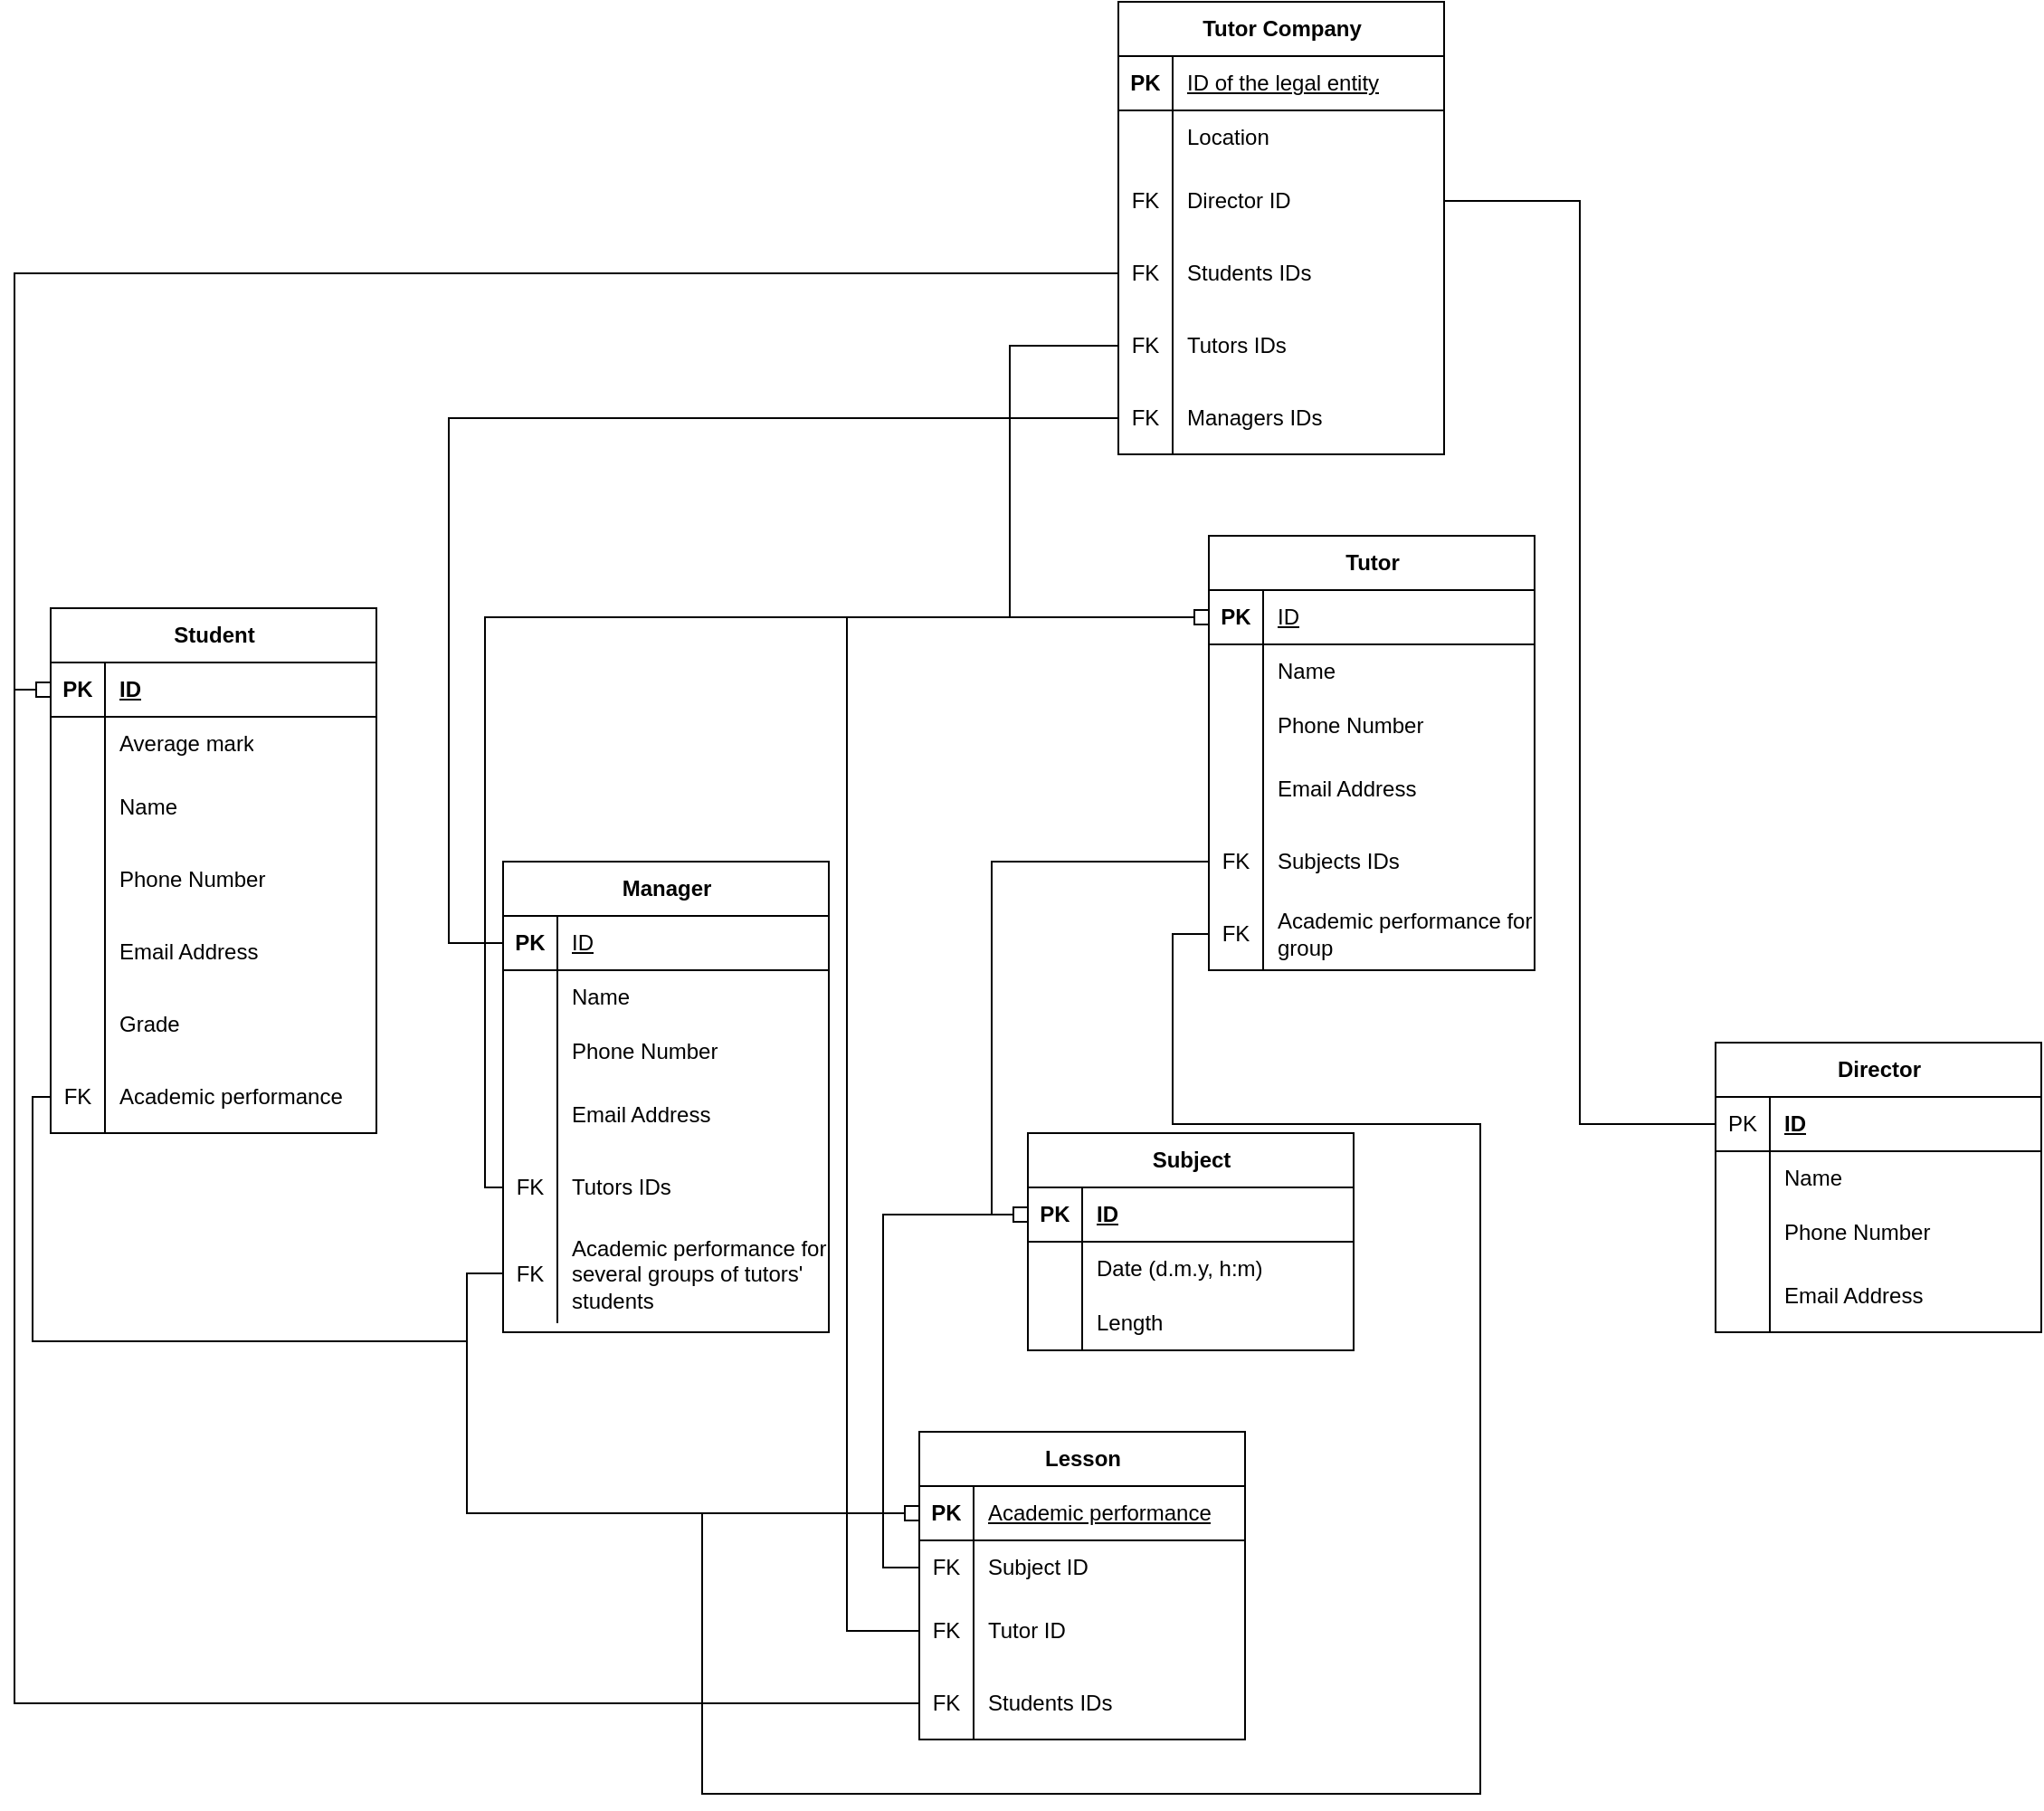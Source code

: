<mxfile version="24.8.3">
  <diagram id="C5RBs43oDa-KdzZeNtuy" name="Page-1">
    <mxGraphModel dx="3054" dy="1278" grid="1" gridSize="10" guides="1" tooltips="1" connect="1" arrows="1" fold="1" page="1" pageScale="1" pageWidth="827" pageHeight="1169" math="0" shadow="0">
      <root>
        <mxCell id="WIyWlLk6GJQsqaUBKTNV-0" />
        <mxCell id="WIyWlLk6GJQsqaUBKTNV-1" parent="WIyWlLk6GJQsqaUBKTNV-0" />
        <mxCell id="OSqV7eLNdK5nPMAMux99-18" style="edgeStyle=orthogonalEdgeStyle;rounded=0;orthogonalLoop=1;jettySize=auto;html=1;endArrow=none;endFill=0;entryX=0;entryY=0.5;entryDx=0;entryDy=0;exitX=0;exitY=0.5;exitDx=0;exitDy=0;startArrow=box;startFill=0;" parent="WIyWlLk6GJQsqaUBKTNV-1" source="qgzfm0c-M2qFceZoE7C1-67" target="qgzfm0c-M2qFceZoE7C1-58" edge="1">
          <mxGeometry relative="1" as="geometry">
            <mxPoint x="-360" y="665" as="sourcePoint" />
            <mxPoint x="90" y="975" as="targetPoint" />
            <Array as="points">
              <mxPoint x="-390" y="410" />
              <mxPoint x="-390" y="970" />
            </Array>
          </mxGeometry>
        </mxCell>
        <mxCell id="OSqV7eLNdK5nPMAMux99-26" style="edgeStyle=orthogonalEdgeStyle;rounded=0;orthogonalLoop=1;jettySize=auto;html=1;exitX=0;exitY=0.5;exitDx=0;exitDy=0;endArrow=none;endFill=0;entryX=0;entryY=0.5;entryDx=0;entryDy=0;startArrow=box;startFill=0;" parent="WIyWlLk6GJQsqaUBKTNV-1" source="qgzfm0c-M2qFceZoE7C1-67" target="qgzfm0c-M2qFceZoE7C1-20" edge="1">
          <mxGeometry relative="1" as="geometry">
            <mxPoint x="-20" y="650" as="sourcePoint" />
            <mxPoint x="190" y="295" as="targetPoint" />
            <Array as="points">
              <mxPoint x="-390" y="410" />
              <mxPoint x="-390" y="180" />
            </Array>
          </mxGeometry>
        </mxCell>
        <mxCell id="OSqV7eLNdK5nPMAMux99-27" style="edgeStyle=orthogonalEdgeStyle;rounded=0;orthogonalLoop=1;jettySize=auto;html=1;entryX=0;entryY=0.5;entryDx=0;entryDy=0;endArrow=none;endFill=0;startArrow=box;startFill=0;" parent="WIyWlLk6GJQsqaUBKTNV-1" edge="1" target="2cp662pbL6xcaCOEZRHN-41">
          <mxGeometry relative="1" as="geometry">
            <mxPoint x="270" y="370" as="sourcePoint" />
            <mxPoint x="399.2" y="277.6" as="targetPoint" />
            <Array as="points">
              <mxPoint x="160" y="370" />
              <mxPoint x="160" y="220" />
            </Array>
          </mxGeometry>
        </mxCell>
        <mxCell id="OSqV7eLNdK5nPMAMux99-34" value="Director" style="shape=table;startSize=30;container=1;collapsible=1;childLayout=tableLayout;fixedRows=1;rowLines=0;fontStyle=1;align=center;resizeLast=1;html=1;" parent="WIyWlLk6GJQsqaUBKTNV-1" vertex="1">
          <mxGeometry x="550" y="605" width="180" height="160" as="geometry" />
        </mxCell>
        <mxCell id="OSqV7eLNdK5nPMAMux99-35" value="" style="shape=tableRow;horizontal=0;startSize=0;swimlaneHead=0;swimlaneBody=0;fillColor=none;collapsible=0;dropTarget=0;points=[[0,0.5],[1,0.5]];portConstraint=eastwest;top=0;left=0;right=0;bottom=1;" parent="OSqV7eLNdK5nPMAMux99-34" vertex="1">
          <mxGeometry y="30" width="180" height="30" as="geometry" />
        </mxCell>
        <mxCell id="OSqV7eLNdK5nPMAMux99-36" value="&lt;span style=&quot;font-weight: 400;&quot;&gt;PK&lt;/span&gt;" style="shape=partialRectangle;connectable=0;fillColor=none;top=0;left=0;bottom=0;right=0;fontStyle=1;overflow=hidden;whiteSpace=wrap;html=1;" parent="OSqV7eLNdK5nPMAMux99-35" vertex="1">
          <mxGeometry width="30" height="30" as="geometry">
            <mxRectangle width="30" height="30" as="alternateBounds" />
          </mxGeometry>
        </mxCell>
        <mxCell id="OSqV7eLNdK5nPMAMux99-37" value="ID" style="shape=partialRectangle;connectable=0;fillColor=none;top=0;left=0;bottom=0;right=0;align=left;spacingLeft=6;fontStyle=5;overflow=hidden;whiteSpace=wrap;html=1;" parent="OSqV7eLNdK5nPMAMux99-35" vertex="1">
          <mxGeometry x="30" width="150" height="30" as="geometry">
            <mxRectangle width="150" height="30" as="alternateBounds" />
          </mxGeometry>
        </mxCell>
        <mxCell id="OSqV7eLNdK5nPMAMux99-38" value="" style="shape=tableRow;horizontal=0;startSize=0;swimlaneHead=0;swimlaneBody=0;fillColor=none;collapsible=0;dropTarget=0;points=[[0,0.5],[1,0.5]];portConstraint=eastwest;top=0;left=0;right=0;bottom=0;" parent="OSqV7eLNdK5nPMAMux99-34" vertex="1">
          <mxGeometry y="60" width="180" height="30" as="geometry" />
        </mxCell>
        <mxCell id="OSqV7eLNdK5nPMAMux99-39" value="" style="shape=partialRectangle;connectable=0;fillColor=none;top=0;left=0;bottom=0;right=0;editable=1;overflow=hidden;whiteSpace=wrap;html=1;" parent="OSqV7eLNdK5nPMAMux99-38" vertex="1">
          <mxGeometry width="30" height="30" as="geometry">
            <mxRectangle width="30" height="30" as="alternateBounds" />
          </mxGeometry>
        </mxCell>
        <mxCell id="OSqV7eLNdK5nPMAMux99-40" value="Name" style="shape=partialRectangle;connectable=0;fillColor=none;top=0;left=0;bottom=0;right=0;align=left;spacingLeft=6;overflow=hidden;whiteSpace=wrap;html=1;" parent="OSqV7eLNdK5nPMAMux99-38" vertex="1">
          <mxGeometry x="30" width="150" height="30" as="geometry">
            <mxRectangle width="150" height="30" as="alternateBounds" />
          </mxGeometry>
        </mxCell>
        <mxCell id="OSqV7eLNdK5nPMAMux99-41" value="" style="shape=tableRow;horizontal=0;startSize=0;swimlaneHead=0;swimlaneBody=0;fillColor=none;collapsible=0;dropTarget=0;points=[[0,0.5],[1,0.5]];portConstraint=eastwest;top=0;left=0;right=0;bottom=0;" parent="OSqV7eLNdK5nPMAMux99-34" vertex="1">
          <mxGeometry y="90" width="180" height="30" as="geometry" />
        </mxCell>
        <mxCell id="OSqV7eLNdK5nPMAMux99-42" value="" style="shape=partialRectangle;connectable=0;fillColor=none;top=0;left=0;bottom=0;right=0;editable=1;overflow=hidden;whiteSpace=wrap;html=1;" parent="OSqV7eLNdK5nPMAMux99-41" vertex="1">
          <mxGeometry width="30" height="30" as="geometry">
            <mxRectangle width="30" height="30" as="alternateBounds" />
          </mxGeometry>
        </mxCell>
        <mxCell id="OSqV7eLNdK5nPMAMux99-43" value="Phone Number" style="shape=partialRectangle;connectable=0;fillColor=none;top=0;left=0;bottom=0;right=0;align=left;spacingLeft=6;overflow=hidden;whiteSpace=wrap;html=1;" parent="OSqV7eLNdK5nPMAMux99-41" vertex="1">
          <mxGeometry x="30" width="150" height="30" as="geometry">
            <mxRectangle width="150" height="30" as="alternateBounds" />
          </mxGeometry>
        </mxCell>
        <mxCell id="qgzfm0c-M2qFceZoE7C1-1" value="" style="shape=tableRow;horizontal=0;startSize=0;swimlaneHead=0;swimlaneBody=0;fillColor=none;collapsible=0;dropTarget=0;points=[[0,0.5],[1,0.5]];portConstraint=eastwest;top=0;left=0;right=0;bottom=0;" parent="OSqV7eLNdK5nPMAMux99-34" vertex="1">
          <mxGeometry y="120" width="180" height="40" as="geometry" />
        </mxCell>
        <mxCell id="qgzfm0c-M2qFceZoE7C1-2" value="" style="shape=partialRectangle;connectable=0;fillColor=none;top=0;left=0;bottom=0;right=0;editable=1;overflow=hidden;whiteSpace=wrap;html=1;" parent="qgzfm0c-M2qFceZoE7C1-1" vertex="1">
          <mxGeometry width="30" height="40" as="geometry">
            <mxRectangle width="30" height="40" as="alternateBounds" />
          </mxGeometry>
        </mxCell>
        <mxCell id="qgzfm0c-M2qFceZoE7C1-3" value="Email Address" style="shape=partialRectangle;connectable=0;fillColor=none;top=0;left=0;bottom=0;right=0;align=left;spacingLeft=6;overflow=hidden;whiteSpace=wrap;html=1;" parent="qgzfm0c-M2qFceZoE7C1-1" vertex="1">
          <mxGeometry x="30" width="150" height="40" as="geometry">
            <mxRectangle width="150" height="40" as="alternateBounds" />
          </mxGeometry>
        </mxCell>
        <mxCell id="qgzfm0c-M2qFceZoE7C1-4" value="Tutor Company" style="shape=table;startSize=30;container=1;collapsible=1;childLayout=tableLayout;fixedRows=1;rowLines=0;fontStyle=1;align=center;resizeLast=1;html=1;" parent="WIyWlLk6GJQsqaUBKTNV-1" vertex="1">
          <mxGeometry x="220" y="30" width="180" height="250" as="geometry" />
        </mxCell>
        <mxCell id="qgzfm0c-M2qFceZoE7C1-5" value="" style="shape=tableRow;horizontal=0;startSize=0;swimlaneHead=0;swimlaneBody=0;fillColor=none;collapsible=0;dropTarget=0;points=[[0,0.5],[1,0.5]];portConstraint=eastwest;top=0;left=0;right=0;bottom=1;" parent="qgzfm0c-M2qFceZoE7C1-4" vertex="1">
          <mxGeometry y="30" width="180" height="30" as="geometry" />
        </mxCell>
        <mxCell id="qgzfm0c-M2qFceZoE7C1-6" value="PK" style="shape=partialRectangle;connectable=0;fillColor=none;top=0;left=0;bottom=0;right=0;fontStyle=1;overflow=hidden;whiteSpace=wrap;html=1;" parent="qgzfm0c-M2qFceZoE7C1-5" vertex="1">
          <mxGeometry width="30" height="30" as="geometry">
            <mxRectangle width="30" height="30" as="alternateBounds" />
          </mxGeometry>
        </mxCell>
        <mxCell id="qgzfm0c-M2qFceZoE7C1-7" value="&lt;span style=&quot;font-weight: 400;&quot;&gt;ID of the legal entity&lt;/span&gt;" style="shape=partialRectangle;connectable=0;fillColor=none;top=0;left=0;bottom=0;right=0;align=left;spacingLeft=6;fontStyle=5;overflow=hidden;whiteSpace=wrap;html=1;" parent="qgzfm0c-M2qFceZoE7C1-5" vertex="1">
          <mxGeometry x="30" width="150" height="30" as="geometry">
            <mxRectangle width="150" height="30" as="alternateBounds" />
          </mxGeometry>
        </mxCell>
        <mxCell id="qgzfm0c-M2qFceZoE7C1-8" value="" style="shape=tableRow;horizontal=0;startSize=0;swimlaneHead=0;swimlaneBody=0;fillColor=none;collapsible=0;dropTarget=0;points=[[0,0.5],[1,0.5]];portConstraint=eastwest;top=0;left=0;right=0;bottom=0;" parent="qgzfm0c-M2qFceZoE7C1-4" vertex="1">
          <mxGeometry y="60" width="180" height="30" as="geometry" />
        </mxCell>
        <mxCell id="qgzfm0c-M2qFceZoE7C1-9" value="" style="shape=partialRectangle;connectable=0;fillColor=none;top=0;left=0;bottom=0;right=0;editable=1;overflow=hidden;whiteSpace=wrap;html=1;" parent="qgzfm0c-M2qFceZoE7C1-8" vertex="1">
          <mxGeometry width="30" height="30" as="geometry">
            <mxRectangle width="30" height="30" as="alternateBounds" />
          </mxGeometry>
        </mxCell>
        <mxCell id="qgzfm0c-M2qFceZoE7C1-10" value="Location" style="shape=partialRectangle;connectable=0;fillColor=none;top=0;left=0;bottom=0;right=0;align=left;spacingLeft=6;overflow=hidden;whiteSpace=wrap;html=1;" parent="qgzfm0c-M2qFceZoE7C1-8" vertex="1">
          <mxGeometry x="30" width="150" height="30" as="geometry">
            <mxRectangle width="150" height="30" as="alternateBounds" />
          </mxGeometry>
        </mxCell>
        <mxCell id="qgzfm0c-M2qFceZoE7C1-14" value="" style="shape=tableRow;horizontal=0;startSize=0;swimlaneHead=0;swimlaneBody=0;fillColor=none;collapsible=0;dropTarget=0;points=[[0,0.5],[1,0.5]];portConstraint=eastwest;top=0;left=0;right=0;bottom=0;" parent="qgzfm0c-M2qFceZoE7C1-4" vertex="1">
          <mxGeometry y="90" width="180" height="40" as="geometry" />
        </mxCell>
        <mxCell id="qgzfm0c-M2qFceZoE7C1-15" value="FK" style="shape=partialRectangle;connectable=0;fillColor=none;top=0;left=0;bottom=0;right=0;editable=1;overflow=hidden;whiteSpace=wrap;html=1;" parent="qgzfm0c-M2qFceZoE7C1-14" vertex="1">
          <mxGeometry width="30" height="40" as="geometry">
            <mxRectangle width="30" height="40" as="alternateBounds" />
          </mxGeometry>
        </mxCell>
        <mxCell id="qgzfm0c-M2qFceZoE7C1-16" value="Director ID" style="shape=partialRectangle;connectable=0;fillColor=none;top=0;left=0;bottom=0;right=0;align=left;spacingLeft=6;overflow=hidden;whiteSpace=wrap;html=1;" parent="qgzfm0c-M2qFceZoE7C1-14" vertex="1">
          <mxGeometry x="30" width="150" height="40" as="geometry">
            <mxRectangle width="150" height="40" as="alternateBounds" />
          </mxGeometry>
        </mxCell>
        <mxCell id="qgzfm0c-M2qFceZoE7C1-20" value="" style="shape=tableRow;horizontal=0;startSize=0;swimlaneHead=0;swimlaneBody=0;fillColor=none;collapsible=0;dropTarget=0;points=[[0,0.5],[1,0.5]];portConstraint=eastwest;top=0;left=0;right=0;bottom=0;" parent="qgzfm0c-M2qFceZoE7C1-4" vertex="1">
          <mxGeometry y="130" width="180" height="40" as="geometry" />
        </mxCell>
        <mxCell id="qgzfm0c-M2qFceZoE7C1-21" value="FK" style="shape=partialRectangle;connectable=0;fillColor=none;top=0;left=0;bottom=0;right=0;editable=1;overflow=hidden;whiteSpace=wrap;html=1;" parent="qgzfm0c-M2qFceZoE7C1-20" vertex="1">
          <mxGeometry width="30" height="40" as="geometry">
            <mxRectangle width="30" height="40" as="alternateBounds" />
          </mxGeometry>
        </mxCell>
        <mxCell id="qgzfm0c-M2qFceZoE7C1-22" value="Students IDs" style="shape=partialRectangle;connectable=0;fillColor=none;top=0;left=0;bottom=0;right=0;align=left;spacingLeft=6;overflow=hidden;whiteSpace=wrap;html=1;" parent="qgzfm0c-M2qFceZoE7C1-20" vertex="1">
          <mxGeometry x="30" width="150" height="40" as="geometry">
            <mxRectangle width="150" height="40" as="alternateBounds" />
          </mxGeometry>
        </mxCell>
        <mxCell id="2cp662pbL6xcaCOEZRHN-41" value="" style="shape=tableRow;horizontal=0;startSize=0;swimlaneHead=0;swimlaneBody=0;fillColor=none;collapsible=0;dropTarget=0;points=[[0,0.5],[1,0.5]];portConstraint=eastwest;top=0;left=0;right=0;bottom=0;" vertex="1" parent="qgzfm0c-M2qFceZoE7C1-4">
          <mxGeometry y="170" width="180" height="40" as="geometry" />
        </mxCell>
        <mxCell id="2cp662pbL6xcaCOEZRHN-42" value="FK" style="shape=partialRectangle;connectable=0;fillColor=none;top=0;left=0;bottom=0;right=0;editable=1;overflow=hidden;whiteSpace=wrap;html=1;" vertex="1" parent="2cp662pbL6xcaCOEZRHN-41">
          <mxGeometry width="30" height="40" as="geometry">
            <mxRectangle width="30" height="40" as="alternateBounds" />
          </mxGeometry>
        </mxCell>
        <mxCell id="2cp662pbL6xcaCOEZRHN-43" value="Tutors IDs" style="shape=partialRectangle;connectable=0;fillColor=none;top=0;left=0;bottom=0;right=0;align=left;spacingLeft=6;overflow=hidden;whiteSpace=wrap;html=1;" vertex="1" parent="2cp662pbL6xcaCOEZRHN-41">
          <mxGeometry x="30" width="150" height="40" as="geometry">
            <mxRectangle width="150" height="40" as="alternateBounds" />
          </mxGeometry>
        </mxCell>
        <mxCell id="qgzfm0c-M2qFceZoE7C1-17" value="" style="shape=tableRow;horizontal=0;startSize=0;swimlaneHead=0;swimlaneBody=0;fillColor=none;collapsible=0;dropTarget=0;points=[[0,0.5],[1,0.5]];portConstraint=eastwest;top=0;left=0;right=0;bottom=0;" parent="qgzfm0c-M2qFceZoE7C1-4" vertex="1">
          <mxGeometry y="210" width="180" height="40" as="geometry" />
        </mxCell>
        <mxCell id="qgzfm0c-M2qFceZoE7C1-18" value="FK" style="shape=partialRectangle;connectable=0;fillColor=none;top=0;left=0;bottom=0;right=0;editable=1;overflow=hidden;whiteSpace=wrap;html=1;" parent="qgzfm0c-M2qFceZoE7C1-17" vertex="1">
          <mxGeometry width="30" height="40" as="geometry">
            <mxRectangle width="30" height="40" as="alternateBounds" />
          </mxGeometry>
        </mxCell>
        <mxCell id="qgzfm0c-M2qFceZoE7C1-19" value="Managers IDs" style="shape=partialRectangle;connectable=0;fillColor=none;top=0;left=0;bottom=0;right=0;align=left;spacingLeft=6;overflow=hidden;whiteSpace=wrap;html=1;" parent="qgzfm0c-M2qFceZoE7C1-17" vertex="1">
          <mxGeometry x="30" width="150" height="40" as="geometry">
            <mxRectangle width="150" height="40" as="alternateBounds" />
          </mxGeometry>
        </mxCell>
        <mxCell id="qgzfm0c-M2qFceZoE7C1-23" value="Tutor" style="shape=table;startSize=30;container=1;collapsible=1;childLayout=tableLayout;fixedRows=1;rowLines=0;fontStyle=1;align=center;resizeLast=1;html=1;" parent="WIyWlLk6GJQsqaUBKTNV-1" vertex="1">
          <mxGeometry x="270" y="325" width="180" height="240" as="geometry" />
        </mxCell>
        <mxCell id="qgzfm0c-M2qFceZoE7C1-24" value="" style="shape=tableRow;horizontal=0;startSize=0;swimlaneHead=0;swimlaneBody=0;fillColor=none;collapsible=0;dropTarget=0;points=[[0,0.5],[1,0.5]];portConstraint=eastwest;top=0;left=0;right=0;bottom=1;" parent="qgzfm0c-M2qFceZoE7C1-23" vertex="1">
          <mxGeometry y="30" width="180" height="30" as="geometry" />
        </mxCell>
        <mxCell id="qgzfm0c-M2qFceZoE7C1-25" value="PK" style="shape=partialRectangle;connectable=0;fillColor=none;top=0;left=0;bottom=0;right=0;fontStyle=1;overflow=hidden;whiteSpace=wrap;html=1;" parent="qgzfm0c-M2qFceZoE7C1-24" vertex="1">
          <mxGeometry width="30" height="30" as="geometry">
            <mxRectangle width="30" height="30" as="alternateBounds" />
          </mxGeometry>
        </mxCell>
        <mxCell id="qgzfm0c-M2qFceZoE7C1-26" value="&lt;span style=&quot;font-weight: 400;&quot;&gt;ID&lt;/span&gt;" style="shape=partialRectangle;connectable=0;fillColor=none;top=0;left=0;bottom=0;right=0;align=left;spacingLeft=6;fontStyle=5;overflow=hidden;whiteSpace=wrap;html=1;" parent="qgzfm0c-M2qFceZoE7C1-24" vertex="1">
          <mxGeometry x="30" width="150" height="30" as="geometry">
            <mxRectangle width="150" height="30" as="alternateBounds" />
          </mxGeometry>
        </mxCell>
        <mxCell id="qgzfm0c-M2qFceZoE7C1-27" value="" style="shape=tableRow;horizontal=0;startSize=0;swimlaneHead=0;swimlaneBody=0;fillColor=none;collapsible=0;dropTarget=0;points=[[0,0.5],[1,0.5]];portConstraint=eastwest;top=0;left=0;right=0;bottom=0;" parent="qgzfm0c-M2qFceZoE7C1-23" vertex="1">
          <mxGeometry y="60" width="180" height="30" as="geometry" />
        </mxCell>
        <mxCell id="qgzfm0c-M2qFceZoE7C1-28" value="" style="shape=partialRectangle;connectable=0;fillColor=none;top=0;left=0;bottom=0;right=0;editable=1;overflow=hidden;whiteSpace=wrap;html=1;" parent="qgzfm0c-M2qFceZoE7C1-27" vertex="1">
          <mxGeometry width="30" height="30" as="geometry">
            <mxRectangle width="30" height="30" as="alternateBounds" />
          </mxGeometry>
        </mxCell>
        <mxCell id="qgzfm0c-M2qFceZoE7C1-29" value="Name" style="shape=partialRectangle;connectable=0;fillColor=none;top=0;left=0;bottom=0;right=0;align=left;spacingLeft=6;overflow=hidden;whiteSpace=wrap;html=1;" parent="qgzfm0c-M2qFceZoE7C1-27" vertex="1">
          <mxGeometry x="30" width="150" height="30" as="geometry">
            <mxRectangle width="150" height="30" as="alternateBounds" />
          </mxGeometry>
        </mxCell>
        <mxCell id="qgzfm0c-M2qFceZoE7C1-30" value="" style="shape=tableRow;horizontal=0;startSize=0;swimlaneHead=0;swimlaneBody=0;fillColor=none;collapsible=0;dropTarget=0;points=[[0,0.5],[1,0.5]];portConstraint=eastwest;top=0;left=0;right=0;bottom=0;" parent="qgzfm0c-M2qFceZoE7C1-23" vertex="1">
          <mxGeometry y="90" width="180" height="30" as="geometry" />
        </mxCell>
        <mxCell id="qgzfm0c-M2qFceZoE7C1-31" value="" style="shape=partialRectangle;connectable=0;fillColor=none;top=0;left=0;bottom=0;right=0;editable=1;overflow=hidden;whiteSpace=wrap;html=1;" parent="qgzfm0c-M2qFceZoE7C1-30" vertex="1">
          <mxGeometry width="30" height="30" as="geometry">
            <mxRectangle width="30" height="30" as="alternateBounds" />
          </mxGeometry>
        </mxCell>
        <mxCell id="qgzfm0c-M2qFceZoE7C1-32" value="Phone Number" style="shape=partialRectangle;connectable=0;fillColor=none;top=0;left=0;bottom=0;right=0;align=left;spacingLeft=6;overflow=hidden;whiteSpace=wrap;html=1;" parent="qgzfm0c-M2qFceZoE7C1-30" vertex="1">
          <mxGeometry x="30" width="150" height="30" as="geometry">
            <mxRectangle width="150" height="30" as="alternateBounds" />
          </mxGeometry>
        </mxCell>
        <mxCell id="qgzfm0c-M2qFceZoE7C1-33" value="" style="shape=tableRow;horizontal=0;startSize=0;swimlaneHead=0;swimlaneBody=0;fillColor=none;collapsible=0;dropTarget=0;points=[[0,0.5],[1,0.5]];portConstraint=eastwest;top=0;left=0;right=0;bottom=0;" parent="qgzfm0c-M2qFceZoE7C1-23" vertex="1">
          <mxGeometry y="120" width="180" height="40" as="geometry" />
        </mxCell>
        <mxCell id="qgzfm0c-M2qFceZoE7C1-34" value="" style="shape=partialRectangle;connectable=0;fillColor=none;top=0;left=0;bottom=0;right=0;editable=1;overflow=hidden;whiteSpace=wrap;html=1;" parent="qgzfm0c-M2qFceZoE7C1-33" vertex="1">
          <mxGeometry width="30" height="40" as="geometry">
            <mxRectangle width="30" height="40" as="alternateBounds" />
          </mxGeometry>
        </mxCell>
        <mxCell id="qgzfm0c-M2qFceZoE7C1-35" value="Email Address" style="shape=partialRectangle;connectable=0;fillColor=none;top=0;left=0;bottom=0;right=0;align=left;spacingLeft=6;overflow=hidden;whiteSpace=wrap;html=1;" parent="qgzfm0c-M2qFceZoE7C1-33" vertex="1">
          <mxGeometry x="30" width="150" height="40" as="geometry">
            <mxRectangle width="150" height="40" as="alternateBounds" />
          </mxGeometry>
        </mxCell>
        <mxCell id="qgzfm0c-M2qFceZoE7C1-36" value="" style="shape=tableRow;horizontal=0;startSize=0;swimlaneHead=0;swimlaneBody=0;fillColor=none;collapsible=0;dropTarget=0;points=[[0,0.5],[1,0.5]];portConstraint=eastwest;top=0;left=0;right=0;bottom=0;" parent="qgzfm0c-M2qFceZoE7C1-23" vertex="1">
          <mxGeometry y="160" width="180" height="40" as="geometry" />
        </mxCell>
        <mxCell id="qgzfm0c-M2qFceZoE7C1-37" value="FK" style="shape=partialRectangle;connectable=0;fillColor=none;top=0;left=0;bottom=0;right=0;editable=1;overflow=hidden;whiteSpace=wrap;html=1;" parent="qgzfm0c-M2qFceZoE7C1-36" vertex="1">
          <mxGeometry width="30" height="40" as="geometry">
            <mxRectangle width="30" height="40" as="alternateBounds" />
          </mxGeometry>
        </mxCell>
        <mxCell id="qgzfm0c-M2qFceZoE7C1-38" value="Subjects IDs" style="shape=partialRectangle;connectable=0;fillColor=none;top=0;left=0;bottom=0;right=0;align=left;spacingLeft=6;overflow=hidden;whiteSpace=wrap;html=1;" parent="qgzfm0c-M2qFceZoE7C1-36" vertex="1">
          <mxGeometry x="30" width="150" height="40" as="geometry">
            <mxRectangle width="150" height="40" as="alternateBounds" />
          </mxGeometry>
        </mxCell>
        <mxCell id="2cp662pbL6xcaCOEZRHN-50" value="" style="shape=tableRow;horizontal=0;startSize=0;swimlaneHead=0;swimlaneBody=0;fillColor=none;collapsible=0;dropTarget=0;points=[[0,0.5],[1,0.5]];portConstraint=eastwest;top=0;left=0;right=0;bottom=0;" vertex="1" parent="qgzfm0c-M2qFceZoE7C1-23">
          <mxGeometry y="200" width="180" height="40" as="geometry" />
        </mxCell>
        <mxCell id="2cp662pbL6xcaCOEZRHN-51" value="FK" style="shape=partialRectangle;connectable=0;fillColor=none;top=0;left=0;bottom=0;right=0;editable=1;overflow=hidden;whiteSpace=wrap;html=1;" vertex="1" parent="2cp662pbL6xcaCOEZRHN-50">
          <mxGeometry width="30" height="40" as="geometry">
            <mxRectangle width="30" height="40" as="alternateBounds" />
          </mxGeometry>
        </mxCell>
        <mxCell id="2cp662pbL6xcaCOEZRHN-52" value="Academic performance&amp;nbsp;for group" style="shape=partialRectangle;connectable=0;fillColor=none;top=0;left=0;bottom=0;right=0;align=left;spacingLeft=6;overflow=hidden;whiteSpace=wrap;html=1;" vertex="1" parent="2cp662pbL6xcaCOEZRHN-50">
          <mxGeometry x="30" width="150" height="40" as="geometry">
            <mxRectangle width="150" height="40" as="alternateBounds" />
          </mxGeometry>
        </mxCell>
        <mxCell id="qgzfm0c-M2qFceZoE7C1-45" value="Lesson" style="shape=table;startSize=30;container=1;collapsible=1;childLayout=tableLayout;fixedRows=1;rowLines=0;fontStyle=1;align=center;resizeLast=1;html=1;" parent="WIyWlLk6GJQsqaUBKTNV-1" vertex="1">
          <mxGeometry x="110" y="820" width="180" height="170" as="geometry" />
        </mxCell>
        <mxCell id="qgzfm0c-M2qFceZoE7C1-46" value="" style="shape=tableRow;horizontal=0;startSize=0;swimlaneHead=0;swimlaneBody=0;fillColor=none;collapsible=0;dropTarget=0;points=[[0,0.5],[1,0.5]];portConstraint=eastwest;top=0;left=0;right=0;bottom=1;" parent="qgzfm0c-M2qFceZoE7C1-45" vertex="1">
          <mxGeometry y="30" width="180" height="30" as="geometry" />
        </mxCell>
        <mxCell id="qgzfm0c-M2qFceZoE7C1-47" value="PK" style="shape=partialRectangle;connectable=0;fillColor=none;top=0;left=0;bottom=0;right=0;fontStyle=1;overflow=hidden;whiteSpace=wrap;html=1;" parent="qgzfm0c-M2qFceZoE7C1-46" vertex="1">
          <mxGeometry width="30" height="30" as="geometry">
            <mxRectangle width="30" height="30" as="alternateBounds" />
          </mxGeometry>
        </mxCell>
        <mxCell id="qgzfm0c-M2qFceZoE7C1-48" value="&lt;span style=&quot;font-weight: 400;&quot;&gt;Academic performance&lt;/span&gt;" style="shape=partialRectangle;connectable=0;fillColor=none;top=0;left=0;bottom=0;right=0;align=left;spacingLeft=6;fontStyle=5;overflow=hidden;whiteSpace=wrap;html=1;" parent="qgzfm0c-M2qFceZoE7C1-46" vertex="1">
          <mxGeometry x="30" width="150" height="30" as="geometry">
            <mxRectangle width="150" height="30" as="alternateBounds" />
          </mxGeometry>
        </mxCell>
        <mxCell id="qgzfm0c-M2qFceZoE7C1-52" value="" style="shape=tableRow;horizontal=0;startSize=0;swimlaneHead=0;swimlaneBody=0;fillColor=none;collapsible=0;dropTarget=0;points=[[0,0.5],[1,0.5]];portConstraint=eastwest;top=0;left=0;right=0;bottom=0;" parent="qgzfm0c-M2qFceZoE7C1-45" vertex="1">
          <mxGeometry y="60" width="180" height="30" as="geometry" />
        </mxCell>
        <mxCell id="qgzfm0c-M2qFceZoE7C1-53" value="FK" style="shape=partialRectangle;connectable=0;fillColor=none;top=0;left=0;bottom=0;right=0;editable=1;overflow=hidden;whiteSpace=wrap;html=1;" parent="qgzfm0c-M2qFceZoE7C1-52" vertex="1">
          <mxGeometry width="30" height="30" as="geometry">
            <mxRectangle width="30" height="30" as="alternateBounds" />
          </mxGeometry>
        </mxCell>
        <mxCell id="qgzfm0c-M2qFceZoE7C1-54" value="Subject ID" style="shape=partialRectangle;connectable=0;fillColor=none;top=0;left=0;bottom=0;right=0;align=left;spacingLeft=6;overflow=hidden;whiteSpace=wrap;html=1;" parent="qgzfm0c-M2qFceZoE7C1-52" vertex="1">
          <mxGeometry x="30" width="150" height="30" as="geometry">
            <mxRectangle width="150" height="30" as="alternateBounds" />
          </mxGeometry>
        </mxCell>
        <mxCell id="qgzfm0c-M2qFceZoE7C1-55" value="" style="shape=tableRow;horizontal=0;startSize=0;swimlaneHead=0;swimlaneBody=0;fillColor=none;collapsible=0;dropTarget=0;points=[[0,0.5],[1,0.5]];portConstraint=eastwest;top=0;left=0;right=0;bottom=0;" parent="qgzfm0c-M2qFceZoE7C1-45" vertex="1">
          <mxGeometry y="90" width="180" height="40" as="geometry" />
        </mxCell>
        <mxCell id="qgzfm0c-M2qFceZoE7C1-56" value="FK" style="shape=partialRectangle;connectable=0;fillColor=none;top=0;left=0;bottom=0;right=0;editable=1;overflow=hidden;whiteSpace=wrap;html=1;" parent="qgzfm0c-M2qFceZoE7C1-55" vertex="1">
          <mxGeometry width="30" height="40" as="geometry">
            <mxRectangle width="30" height="40" as="alternateBounds" />
          </mxGeometry>
        </mxCell>
        <mxCell id="qgzfm0c-M2qFceZoE7C1-57" value="Tutor ID" style="shape=partialRectangle;connectable=0;fillColor=none;top=0;left=0;bottom=0;right=0;align=left;spacingLeft=6;overflow=hidden;whiteSpace=wrap;html=1;" parent="qgzfm0c-M2qFceZoE7C1-55" vertex="1">
          <mxGeometry x="30" width="150" height="40" as="geometry">
            <mxRectangle width="150" height="40" as="alternateBounds" />
          </mxGeometry>
        </mxCell>
        <mxCell id="qgzfm0c-M2qFceZoE7C1-58" value="" style="shape=tableRow;horizontal=0;startSize=0;swimlaneHead=0;swimlaneBody=0;fillColor=none;collapsible=0;dropTarget=0;points=[[0,0.5],[1,0.5]];portConstraint=eastwest;top=0;left=0;right=0;bottom=0;" parent="qgzfm0c-M2qFceZoE7C1-45" vertex="1">
          <mxGeometry y="130" width="180" height="40" as="geometry" />
        </mxCell>
        <mxCell id="qgzfm0c-M2qFceZoE7C1-59" value="FK" style="shape=partialRectangle;connectable=0;fillColor=none;top=0;left=0;bottom=0;right=0;editable=1;overflow=hidden;whiteSpace=wrap;html=1;" parent="qgzfm0c-M2qFceZoE7C1-58" vertex="1">
          <mxGeometry width="30" height="40" as="geometry">
            <mxRectangle width="30" height="40" as="alternateBounds" />
          </mxGeometry>
        </mxCell>
        <mxCell id="qgzfm0c-M2qFceZoE7C1-60" value="Students IDs" style="shape=partialRectangle;connectable=0;fillColor=none;top=0;left=0;bottom=0;right=0;align=left;spacingLeft=6;overflow=hidden;whiteSpace=wrap;html=1;" parent="qgzfm0c-M2qFceZoE7C1-58" vertex="1">
          <mxGeometry x="30" width="150" height="40" as="geometry">
            <mxRectangle width="150" height="40" as="alternateBounds" />
          </mxGeometry>
        </mxCell>
        <mxCell id="qgzfm0c-M2qFceZoE7C1-66" value="Student" style="shape=table;startSize=30;container=1;collapsible=1;childLayout=tableLayout;fixedRows=1;rowLines=0;fontStyle=1;align=center;resizeLast=1;html=1;" parent="WIyWlLk6GJQsqaUBKTNV-1" vertex="1">
          <mxGeometry x="-370" y="365" width="180" height="290" as="geometry" />
        </mxCell>
        <mxCell id="qgzfm0c-M2qFceZoE7C1-67" value="" style="shape=tableRow;horizontal=0;startSize=0;swimlaneHead=0;swimlaneBody=0;fillColor=none;collapsible=0;dropTarget=0;points=[[0,0.5],[1,0.5]];portConstraint=eastwest;top=0;left=0;right=0;bottom=1;" parent="qgzfm0c-M2qFceZoE7C1-66" vertex="1">
          <mxGeometry y="30" width="180" height="30" as="geometry" />
        </mxCell>
        <mxCell id="qgzfm0c-M2qFceZoE7C1-68" value="PK" style="shape=partialRectangle;connectable=0;fillColor=none;top=0;left=0;bottom=0;right=0;fontStyle=1;overflow=hidden;whiteSpace=wrap;html=1;" parent="qgzfm0c-M2qFceZoE7C1-67" vertex="1">
          <mxGeometry width="30" height="30" as="geometry">
            <mxRectangle width="30" height="30" as="alternateBounds" />
          </mxGeometry>
        </mxCell>
        <mxCell id="qgzfm0c-M2qFceZoE7C1-69" value="ID" style="shape=partialRectangle;connectable=0;fillColor=none;top=0;left=0;bottom=0;right=0;align=left;spacingLeft=6;fontStyle=5;overflow=hidden;whiteSpace=wrap;html=1;" parent="qgzfm0c-M2qFceZoE7C1-67" vertex="1">
          <mxGeometry x="30" width="150" height="30" as="geometry">
            <mxRectangle width="150" height="30" as="alternateBounds" />
          </mxGeometry>
        </mxCell>
        <mxCell id="qgzfm0c-M2qFceZoE7C1-70" value="" style="shape=tableRow;horizontal=0;startSize=0;swimlaneHead=0;swimlaneBody=0;fillColor=none;collapsible=0;dropTarget=0;points=[[0,0.5],[1,0.5]];portConstraint=eastwest;top=0;left=0;right=0;bottom=0;" parent="qgzfm0c-M2qFceZoE7C1-66" vertex="1">
          <mxGeometry y="60" width="180" height="30" as="geometry" />
        </mxCell>
        <mxCell id="qgzfm0c-M2qFceZoE7C1-71" value="" style="shape=partialRectangle;connectable=0;fillColor=none;top=0;left=0;bottom=0;right=0;editable=1;overflow=hidden;whiteSpace=wrap;html=1;" parent="qgzfm0c-M2qFceZoE7C1-70" vertex="1">
          <mxGeometry width="30" height="30" as="geometry">
            <mxRectangle width="30" height="30" as="alternateBounds" />
          </mxGeometry>
        </mxCell>
        <mxCell id="qgzfm0c-M2qFceZoE7C1-72" value="Average mark" style="shape=partialRectangle;connectable=0;fillColor=none;top=0;left=0;bottom=0;right=0;align=left;spacingLeft=6;overflow=hidden;whiteSpace=wrap;html=1;" parent="qgzfm0c-M2qFceZoE7C1-70" vertex="1">
          <mxGeometry x="30" width="150" height="30" as="geometry">
            <mxRectangle width="150" height="30" as="alternateBounds" />
          </mxGeometry>
        </mxCell>
        <mxCell id="qgzfm0c-M2qFceZoE7C1-76" value="" style="shape=tableRow;horizontal=0;startSize=0;swimlaneHead=0;swimlaneBody=0;fillColor=none;collapsible=0;dropTarget=0;points=[[0,0.5],[1,0.5]];portConstraint=eastwest;top=0;left=0;right=0;bottom=0;" parent="qgzfm0c-M2qFceZoE7C1-66" vertex="1">
          <mxGeometry y="90" width="180" height="40" as="geometry" />
        </mxCell>
        <mxCell id="qgzfm0c-M2qFceZoE7C1-77" value="" style="shape=partialRectangle;connectable=0;fillColor=none;top=0;left=0;bottom=0;right=0;editable=1;overflow=hidden;whiteSpace=wrap;html=1;" parent="qgzfm0c-M2qFceZoE7C1-76" vertex="1">
          <mxGeometry width="30" height="40" as="geometry">
            <mxRectangle width="30" height="40" as="alternateBounds" />
          </mxGeometry>
        </mxCell>
        <mxCell id="qgzfm0c-M2qFceZoE7C1-78" value="Name" style="shape=partialRectangle;connectable=0;fillColor=none;top=0;left=0;bottom=0;right=0;align=left;spacingLeft=6;overflow=hidden;whiteSpace=wrap;html=1;" parent="qgzfm0c-M2qFceZoE7C1-76" vertex="1">
          <mxGeometry x="30" width="150" height="40" as="geometry">
            <mxRectangle width="150" height="40" as="alternateBounds" />
          </mxGeometry>
        </mxCell>
        <mxCell id="qgzfm0c-M2qFceZoE7C1-82" value="" style="shape=tableRow;horizontal=0;startSize=0;swimlaneHead=0;swimlaneBody=0;fillColor=none;collapsible=0;dropTarget=0;points=[[0,0.5],[1,0.5]];portConstraint=eastwest;top=0;left=0;right=0;bottom=0;" parent="qgzfm0c-M2qFceZoE7C1-66" vertex="1">
          <mxGeometry y="130" width="180" height="40" as="geometry" />
        </mxCell>
        <mxCell id="qgzfm0c-M2qFceZoE7C1-83" value="" style="shape=partialRectangle;connectable=0;fillColor=none;top=0;left=0;bottom=0;right=0;editable=1;overflow=hidden;whiteSpace=wrap;html=1;" parent="qgzfm0c-M2qFceZoE7C1-82" vertex="1">
          <mxGeometry width="30" height="40" as="geometry">
            <mxRectangle width="30" height="40" as="alternateBounds" />
          </mxGeometry>
        </mxCell>
        <mxCell id="qgzfm0c-M2qFceZoE7C1-84" value="Phone Number" style="shape=partialRectangle;connectable=0;fillColor=none;top=0;left=0;bottom=0;right=0;align=left;spacingLeft=6;overflow=hidden;whiteSpace=wrap;html=1;" parent="qgzfm0c-M2qFceZoE7C1-82" vertex="1">
          <mxGeometry x="30" width="150" height="40" as="geometry">
            <mxRectangle width="150" height="40" as="alternateBounds" />
          </mxGeometry>
        </mxCell>
        <mxCell id="qgzfm0c-M2qFceZoE7C1-85" value="" style="shape=tableRow;horizontal=0;startSize=0;swimlaneHead=0;swimlaneBody=0;fillColor=none;collapsible=0;dropTarget=0;points=[[0,0.5],[1,0.5]];portConstraint=eastwest;top=0;left=0;right=0;bottom=0;" parent="qgzfm0c-M2qFceZoE7C1-66" vertex="1">
          <mxGeometry y="170" width="180" height="40" as="geometry" />
        </mxCell>
        <mxCell id="qgzfm0c-M2qFceZoE7C1-86" value="" style="shape=partialRectangle;connectable=0;fillColor=none;top=0;left=0;bottom=0;right=0;editable=1;overflow=hidden;whiteSpace=wrap;html=1;" parent="qgzfm0c-M2qFceZoE7C1-85" vertex="1">
          <mxGeometry width="30" height="40" as="geometry">
            <mxRectangle width="30" height="40" as="alternateBounds" />
          </mxGeometry>
        </mxCell>
        <mxCell id="qgzfm0c-M2qFceZoE7C1-87" value="Email Address" style="shape=partialRectangle;connectable=0;fillColor=none;top=0;left=0;bottom=0;right=0;align=left;spacingLeft=6;overflow=hidden;whiteSpace=wrap;html=1;" parent="qgzfm0c-M2qFceZoE7C1-85" vertex="1">
          <mxGeometry x="30" width="150" height="40" as="geometry">
            <mxRectangle width="150" height="40" as="alternateBounds" />
          </mxGeometry>
        </mxCell>
        <mxCell id="qgzfm0c-M2qFceZoE7C1-88" value="" style="shape=tableRow;horizontal=0;startSize=0;swimlaneHead=0;swimlaneBody=0;fillColor=none;collapsible=0;dropTarget=0;points=[[0,0.5],[1,0.5]];portConstraint=eastwest;top=0;left=0;right=0;bottom=0;" parent="qgzfm0c-M2qFceZoE7C1-66" vertex="1">
          <mxGeometry y="210" width="180" height="40" as="geometry" />
        </mxCell>
        <mxCell id="qgzfm0c-M2qFceZoE7C1-89" value="" style="shape=partialRectangle;connectable=0;fillColor=none;top=0;left=0;bottom=0;right=0;editable=1;overflow=hidden;whiteSpace=wrap;html=1;" parent="qgzfm0c-M2qFceZoE7C1-88" vertex="1">
          <mxGeometry width="30" height="40" as="geometry">
            <mxRectangle width="30" height="40" as="alternateBounds" />
          </mxGeometry>
        </mxCell>
        <mxCell id="qgzfm0c-M2qFceZoE7C1-90" value="Grade" style="shape=partialRectangle;connectable=0;fillColor=none;top=0;left=0;bottom=0;right=0;align=left;spacingLeft=6;overflow=hidden;whiteSpace=wrap;html=1;" parent="qgzfm0c-M2qFceZoE7C1-88" vertex="1">
          <mxGeometry x="30" width="150" height="40" as="geometry">
            <mxRectangle width="150" height="40" as="alternateBounds" />
          </mxGeometry>
        </mxCell>
        <mxCell id="qgzfm0c-M2qFceZoE7C1-79" value="" style="shape=tableRow;horizontal=0;startSize=0;swimlaneHead=0;swimlaneBody=0;fillColor=none;collapsible=0;dropTarget=0;points=[[0,0.5],[1,0.5]];portConstraint=eastwest;top=0;left=0;right=0;bottom=0;" parent="qgzfm0c-M2qFceZoE7C1-66" vertex="1">
          <mxGeometry y="250" width="180" height="40" as="geometry" />
        </mxCell>
        <mxCell id="qgzfm0c-M2qFceZoE7C1-80" value="FK" style="shape=partialRectangle;connectable=0;fillColor=none;top=0;left=0;bottom=0;right=0;editable=1;overflow=hidden;whiteSpace=wrap;html=1;" parent="qgzfm0c-M2qFceZoE7C1-79" vertex="1">
          <mxGeometry width="30" height="40" as="geometry">
            <mxRectangle width="30" height="40" as="alternateBounds" />
          </mxGeometry>
        </mxCell>
        <mxCell id="qgzfm0c-M2qFceZoE7C1-81" value="Academic performance" style="shape=partialRectangle;connectable=0;fillColor=none;top=0;left=0;bottom=0;right=0;align=left;spacingLeft=6;overflow=hidden;whiteSpace=wrap;html=1;" parent="qgzfm0c-M2qFceZoE7C1-79" vertex="1">
          <mxGeometry x="30" width="150" height="40" as="geometry">
            <mxRectangle width="150" height="40" as="alternateBounds" />
          </mxGeometry>
        </mxCell>
        <mxCell id="qgzfm0c-M2qFceZoE7C1-92" value="Subject" style="shape=table;startSize=30;container=1;collapsible=1;childLayout=tableLayout;fixedRows=1;rowLines=0;fontStyle=1;align=center;resizeLast=1;html=1;" parent="WIyWlLk6GJQsqaUBKTNV-1" vertex="1">
          <mxGeometry x="170" y="655" width="180" height="120" as="geometry" />
        </mxCell>
        <mxCell id="qgzfm0c-M2qFceZoE7C1-93" value="" style="shape=tableRow;horizontal=0;startSize=0;swimlaneHead=0;swimlaneBody=0;fillColor=none;collapsible=0;dropTarget=0;points=[[0,0.5],[1,0.5]];portConstraint=eastwest;top=0;left=0;right=0;bottom=1;" parent="qgzfm0c-M2qFceZoE7C1-92" vertex="1">
          <mxGeometry y="30" width="180" height="30" as="geometry" />
        </mxCell>
        <mxCell id="qgzfm0c-M2qFceZoE7C1-94" value="PK" style="shape=partialRectangle;connectable=0;fillColor=none;top=0;left=0;bottom=0;right=0;fontStyle=1;overflow=hidden;whiteSpace=wrap;html=1;" parent="qgzfm0c-M2qFceZoE7C1-93" vertex="1">
          <mxGeometry width="30" height="30" as="geometry">
            <mxRectangle width="30" height="30" as="alternateBounds" />
          </mxGeometry>
        </mxCell>
        <mxCell id="qgzfm0c-M2qFceZoE7C1-95" value="ID" style="shape=partialRectangle;connectable=0;fillColor=none;top=0;left=0;bottom=0;right=0;align=left;spacingLeft=6;fontStyle=5;overflow=hidden;whiteSpace=wrap;html=1;" parent="qgzfm0c-M2qFceZoE7C1-93" vertex="1">
          <mxGeometry x="30" width="150" height="30" as="geometry">
            <mxRectangle width="150" height="30" as="alternateBounds" />
          </mxGeometry>
        </mxCell>
        <mxCell id="qgzfm0c-M2qFceZoE7C1-111" value="" style="shape=tableRow;horizontal=0;startSize=0;swimlaneHead=0;swimlaneBody=0;fillColor=none;collapsible=0;dropTarget=0;points=[[0,0.5],[1,0.5]];portConstraint=eastwest;top=0;left=0;right=0;bottom=0;" parent="qgzfm0c-M2qFceZoE7C1-92" vertex="1">
          <mxGeometry y="60" width="180" height="30" as="geometry" />
        </mxCell>
        <mxCell id="qgzfm0c-M2qFceZoE7C1-112" value="" style="shape=partialRectangle;connectable=0;fillColor=none;top=0;left=0;bottom=0;right=0;editable=1;overflow=hidden;whiteSpace=wrap;html=1;" parent="qgzfm0c-M2qFceZoE7C1-111" vertex="1">
          <mxGeometry width="30" height="30" as="geometry">
            <mxRectangle width="30" height="30" as="alternateBounds" />
          </mxGeometry>
        </mxCell>
        <mxCell id="qgzfm0c-M2qFceZoE7C1-113" value="Date (d.m.y, h:m)" style="shape=partialRectangle;connectable=0;fillColor=none;top=0;left=0;bottom=0;right=0;align=left;spacingLeft=6;overflow=hidden;whiteSpace=wrap;html=1;" parent="qgzfm0c-M2qFceZoE7C1-111" vertex="1">
          <mxGeometry x="30" width="150" height="30" as="geometry">
            <mxRectangle width="150" height="30" as="alternateBounds" />
          </mxGeometry>
        </mxCell>
        <mxCell id="qgzfm0c-M2qFceZoE7C1-96" value="" style="shape=tableRow;horizontal=0;startSize=0;swimlaneHead=0;swimlaneBody=0;fillColor=none;collapsible=0;dropTarget=0;points=[[0,0.5],[1,0.5]];portConstraint=eastwest;top=0;left=0;right=0;bottom=0;" parent="qgzfm0c-M2qFceZoE7C1-92" vertex="1">
          <mxGeometry y="90" width="180" height="30" as="geometry" />
        </mxCell>
        <mxCell id="qgzfm0c-M2qFceZoE7C1-97" value="" style="shape=partialRectangle;connectable=0;fillColor=none;top=0;left=0;bottom=0;right=0;editable=1;overflow=hidden;whiteSpace=wrap;html=1;" parent="qgzfm0c-M2qFceZoE7C1-96" vertex="1">
          <mxGeometry width="30" height="30" as="geometry">
            <mxRectangle width="30" height="30" as="alternateBounds" />
          </mxGeometry>
        </mxCell>
        <mxCell id="qgzfm0c-M2qFceZoE7C1-98" value="Length" style="shape=partialRectangle;connectable=0;fillColor=none;top=0;left=0;bottom=0;right=0;align=left;spacingLeft=6;overflow=hidden;whiteSpace=wrap;html=1;" parent="qgzfm0c-M2qFceZoE7C1-96" vertex="1">
          <mxGeometry x="30" width="150" height="30" as="geometry">
            <mxRectangle width="150" height="30" as="alternateBounds" />
          </mxGeometry>
        </mxCell>
        <mxCell id="qgzfm0c-M2qFceZoE7C1-109" style="edgeStyle=orthogonalEdgeStyle;rounded=0;orthogonalLoop=1;jettySize=auto;html=1;exitX=0;exitY=0.5;exitDx=0;exitDy=0;endArrow=box;endFill=0;" parent="WIyWlLk6GJQsqaUBKTNV-1" source="qgzfm0c-M2qFceZoE7C1-55" edge="1">
          <mxGeometry relative="1" as="geometry">
            <mxPoint x="270" y="370" as="targetPoint" />
            <Array as="points">
              <mxPoint x="70" y="930" />
              <mxPoint x="70" y="370" />
              <mxPoint x="270" y="370" />
            </Array>
          </mxGeometry>
        </mxCell>
        <mxCell id="2cp662pbL6xcaCOEZRHN-19" value="Manager" style="shape=table;startSize=30;container=1;collapsible=1;childLayout=tableLayout;fixedRows=1;rowLines=0;fontStyle=1;align=center;resizeLast=1;html=1;" vertex="1" parent="WIyWlLk6GJQsqaUBKTNV-1">
          <mxGeometry x="-120" y="505" width="180" height="260" as="geometry" />
        </mxCell>
        <mxCell id="2cp662pbL6xcaCOEZRHN-20" value="" style="shape=tableRow;horizontal=0;startSize=0;swimlaneHead=0;swimlaneBody=0;fillColor=none;collapsible=0;dropTarget=0;points=[[0,0.5],[1,0.5]];portConstraint=eastwest;top=0;left=0;right=0;bottom=1;" vertex="1" parent="2cp662pbL6xcaCOEZRHN-19">
          <mxGeometry y="30" width="180" height="30" as="geometry" />
        </mxCell>
        <mxCell id="2cp662pbL6xcaCOEZRHN-21" value="PK" style="shape=partialRectangle;connectable=0;fillColor=none;top=0;left=0;bottom=0;right=0;fontStyle=1;overflow=hidden;whiteSpace=wrap;html=1;" vertex="1" parent="2cp662pbL6xcaCOEZRHN-20">
          <mxGeometry width="30" height="30" as="geometry">
            <mxRectangle width="30" height="30" as="alternateBounds" />
          </mxGeometry>
        </mxCell>
        <mxCell id="2cp662pbL6xcaCOEZRHN-22" value="&lt;span style=&quot;font-weight: 400;&quot;&gt;ID&lt;/span&gt;" style="shape=partialRectangle;connectable=0;fillColor=none;top=0;left=0;bottom=0;right=0;align=left;spacingLeft=6;fontStyle=5;overflow=hidden;whiteSpace=wrap;html=1;" vertex="1" parent="2cp662pbL6xcaCOEZRHN-20">
          <mxGeometry x="30" width="150" height="30" as="geometry">
            <mxRectangle width="150" height="30" as="alternateBounds" />
          </mxGeometry>
        </mxCell>
        <mxCell id="2cp662pbL6xcaCOEZRHN-23" value="" style="shape=tableRow;horizontal=0;startSize=0;swimlaneHead=0;swimlaneBody=0;fillColor=none;collapsible=0;dropTarget=0;points=[[0,0.5],[1,0.5]];portConstraint=eastwest;top=0;left=0;right=0;bottom=0;" vertex="1" parent="2cp662pbL6xcaCOEZRHN-19">
          <mxGeometry y="60" width="180" height="30" as="geometry" />
        </mxCell>
        <mxCell id="2cp662pbL6xcaCOEZRHN-24" value="" style="shape=partialRectangle;connectable=0;fillColor=none;top=0;left=0;bottom=0;right=0;editable=1;overflow=hidden;whiteSpace=wrap;html=1;" vertex="1" parent="2cp662pbL6xcaCOEZRHN-23">
          <mxGeometry width="30" height="30" as="geometry">
            <mxRectangle width="30" height="30" as="alternateBounds" />
          </mxGeometry>
        </mxCell>
        <mxCell id="2cp662pbL6xcaCOEZRHN-25" value="Name" style="shape=partialRectangle;connectable=0;fillColor=none;top=0;left=0;bottom=0;right=0;align=left;spacingLeft=6;overflow=hidden;whiteSpace=wrap;html=1;" vertex="1" parent="2cp662pbL6xcaCOEZRHN-23">
          <mxGeometry x="30" width="150" height="30" as="geometry">
            <mxRectangle width="150" height="30" as="alternateBounds" />
          </mxGeometry>
        </mxCell>
        <mxCell id="2cp662pbL6xcaCOEZRHN-26" value="" style="shape=tableRow;horizontal=0;startSize=0;swimlaneHead=0;swimlaneBody=0;fillColor=none;collapsible=0;dropTarget=0;points=[[0,0.5],[1,0.5]];portConstraint=eastwest;top=0;left=0;right=0;bottom=0;" vertex="1" parent="2cp662pbL6xcaCOEZRHN-19">
          <mxGeometry y="90" width="180" height="30" as="geometry" />
        </mxCell>
        <mxCell id="2cp662pbL6xcaCOEZRHN-27" value="" style="shape=partialRectangle;connectable=0;fillColor=none;top=0;left=0;bottom=0;right=0;editable=1;overflow=hidden;whiteSpace=wrap;html=1;" vertex="1" parent="2cp662pbL6xcaCOEZRHN-26">
          <mxGeometry width="30" height="30" as="geometry">
            <mxRectangle width="30" height="30" as="alternateBounds" />
          </mxGeometry>
        </mxCell>
        <mxCell id="2cp662pbL6xcaCOEZRHN-28" value="Phone Number" style="shape=partialRectangle;connectable=0;fillColor=none;top=0;left=0;bottom=0;right=0;align=left;spacingLeft=6;overflow=hidden;whiteSpace=wrap;html=1;" vertex="1" parent="2cp662pbL6xcaCOEZRHN-26">
          <mxGeometry x="30" width="150" height="30" as="geometry">
            <mxRectangle width="150" height="30" as="alternateBounds" />
          </mxGeometry>
        </mxCell>
        <mxCell id="2cp662pbL6xcaCOEZRHN-35" value="" style="shape=tableRow;horizontal=0;startSize=0;swimlaneHead=0;swimlaneBody=0;fillColor=none;collapsible=0;dropTarget=0;points=[[0,0.5],[1,0.5]];portConstraint=eastwest;top=0;left=0;right=0;bottom=0;" vertex="1" parent="2cp662pbL6xcaCOEZRHN-19">
          <mxGeometry y="120" width="180" height="40" as="geometry" />
        </mxCell>
        <mxCell id="2cp662pbL6xcaCOEZRHN-36" value="" style="shape=partialRectangle;connectable=0;fillColor=none;top=0;left=0;bottom=0;right=0;editable=1;overflow=hidden;whiteSpace=wrap;html=1;" vertex="1" parent="2cp662pbL6xcaCOEZRHN-35">
          <mxGeometry width="30" height="40" as="geometry">
            <mxRectangle width="30" height="40" as="alternateBounds" />
          </mxGeometry>
        </mxCell>
        <mxCell id="2cp662pbL6xcaCOEZRHN-37" value="Email Address" style="shape=partialRectangle;connectable=0;fillColor=none;top=0;left=0;bottom=0;right=0;align=left;spacingLeft=6;overflow=hidden;whiteSpace=wrap;html=1;" vertex="1" parent="2cp662pbL6xcaCOEZRHN-35">
          <mxGeometry x="30" width="150" height="40" as="geometry">
            <mxRectangle width="150" height="40" as="alternateBounds" />
          </mxGeometry>
        </mxCell>
        <mxCell id="2cp662pbL6xcaCOEZRHN-29" value="" style="shape=tableRow;horizontal=0;startSize=0;swimlaneHead=0;swimlaneBody=0;fillColor=none;collapsible=0;dropTarget=0;points=[[0,0.5],[1,0.5]];portConstraint=eastwest;top=0;left=0;right=0;bottom=0;" vertex="1" parent="2cp662pbL6xcaCOEZRHN-19">
          <mxGeometry y="160" width="180" height="40" as="geometry" />
        </mxCell>
        <mxCell id="2cp662pbL6xcaCOEZRHN-30" value="FK" style="shape=partialRectangle;connectable=0;fillColor=none;top=0;left=0;bottom=0;right=0;editable=1;overflow=hidden;whiteSpace=wrap;html=1;" vertex="1" parent="2cp662pbL6xcaCOEZRHN-29">
          <mxGeometry width="30" height="40" as="geometry">
            <mxRectangle width="30" height="40" as="alternateBounds" />
          </mxGeometry>
        </mxCell>
        <mxCell id="2cp662pbL6xcaCOEZRHN-31" value="Tutors IDs" style="shape=partialRectangle;connectable=0;fillColor=none;top=0;left=0;bottom=0;right=0;align=left;spacingLeft=6;overflow=hidden;whiteSpace=wrap;html=1;" vertex="1" parent="2cp662pbL6xcaCOEZRHN-29">
          <mxGeometry x="30" width="150" height="40" as="geometry">
            <mxRectangle width="150" height="40" as="alternateBounds" />
          </mxGeometry>
        </mxCell>
        <mxCell id="2cp662pbL6xcaCOEZRHN-32" value="" style="shape=tableRow;horizontal=0;startSize=0;swimlaneHead=0;swimlaneBody=0;fillColor=none;collapsible=0;dropTarget=0;points=[[0,0.5],[1,0.5]];portConstraint=eastwest;top=0;left=0;right=0;bottom=0;" vertex="1" parent="2cp662pbL6xcaCOEZRHN-19">
          <mxGeometry y="200" width="180" height="55" as="geometry" />
        </mxCell>
        <mxCell id="2cp662pbL6xcaCOEZRHN-33" value="FK" style="shape=partialRectangle;connectable=0;fillColor=none;top=0;left=0;bottom=0;right=0;editable=1;overflow=hidden;whiteSpace=wrap;html=1;" vertex="1" parent="2cp662pbL6xcaCOEZRHN-32">
          <mxGeometry width="30" height="55" as="geometry">
            <mxRectangle width="30" height="55" as="alternateBounds" />
          </mxGeometry>
        </mxCell>
        <mxCell id="2cp662pbL6xcaCOEZRHN-34" value="Academic performance for several groups of tutors&#39; students" style="shape=partialRectangle;connectable=0;fillColor=none;top=0;left=0;bottom=0;right=0;align=left;spacingLeft=6;overflow=hidden;whiteSpace=wrap;html=1;" vertex="1" parent="2cp662pbL6xcaCOEZRHN-32">
          <mxGeometry x="30" width="150" height="55" as="geometry">
            <mxRectangle width="150" height="55" as="alternateBounds" />
          </mxGeometry>
        </mxCell>
        <mxCell id="2cp662pbL6xcaCOEZRHN-39" style="edgeStyle=orthogonalEdgeStyle;rounded=0;orthogonalLoop=1;jettySize=auto;html=1;endArrow=box;endFill=0;" edge="1" parent="WIyWlLk6GJQsqaUBKTNV-1">
          <mxGeometry relative="1" as="geometry">
            <mxPoint x="-120" y="685" as="sourcePoint" />
            <mxPoint x="270" y="370" as="targetPoint" />
            <Array as="points">
              <mxPoint x="-130" y="685" />
              <mxPoint x="-130" y="370" />
            </Array>
          </mxGeometry>
        </mxCell>
        <mxCell id="2cp662pbL6xcaCOEZRHN-40" style="edgeStyle=orthogonalEdgeStyle;rounded=0;orthogonalLoop=1;jettySize=auto;html=1;exitX=0;exitY=0.5;exitDx=0;exitDy=0;entryX=1;entryY=0.5;entryDx=0;entryDy=0;endArrow=none;endFill=0;" edge="1" parent="WIyWlLk6GJQsqaUBKTNV-1" source="OSqV7eLNdK5nPMAMux99-35" target="qgzfm0c-M2qFceZoE7C1-14">
          <mxGeometry relative="1" as="geometry" />
        </mxCell>
        <mxCell id="2cp662pbL6xcaCOEZRHN-44" style="edgeStyle=orthogonalEdgeStyle;rounded=0;orthogonalLoop=1;jettySize=auto;html=1;entryX=0;entryY=0.5;entryDx=0;entryDy=0;endArrow=none;endFill=0;exitX=0;exitY=0.5;exitDx=0;exitDy=0;" edge="1" parent="WIyWlLk6GJQsqaUBKTNV-1" source="2cp662pbL6xcaCOEZRHN-20" target="qgzfm0c-M2qFceZoE7C1-17">
          <mxGeometry relative="1" as="geometry">
            <mxPoint x="-140" y="730" as="sourcePoint" />
            <Array as="points">
              <mxPoint x="-150" y="550" />
              <mxPoint x="-150" y="260" />
            </Array>
          </mxGeometry>
        </mxCell>
        <mxCell id="2cp662pbL6xcaCOEZRHN-45" style="edgeStyle=orthogonalEdgeStyle;rounded=0;orthogonalLoop=1;jettySize=auto;html=1;exitX=0;exitY=0.5;exitDx=0;exitDy=0;entryX=0;entryY=0.5;entryDx=0;entryDy=0;endArrow=none;endFill=0;startArrow=box;startFill=0;" edge="1" parent="WIyWlLk6GJQsqaUBKTNV-1" source="qgzfm0c-M2qFceZoE7C1-93" target="qgzfm0c-M2qFceZoE7C1-52">
          <mxGeometry relative="1" as="geometry" />
        </mxCell>
        <mxCell id="2cp662pbL6xcaCOEZRHN-46" style="edgeStyle=orthogonalEdgeStyle;rounded=0;orthogonalLoop=1;jettySize=auto;html=1;exitX=0;exitY=0.5;exitDx=0;exitDy=0;entryX=0;entryY=0.5;entryDx=0;entryDy=0;startArrow=box;startFill=0;endArrow=none;endFill=0;" edge="1" parent="WIyWlLk6GJQsqaUBKTNV-1" source="qgzfm0c-M2qFceZoE7C1-93" target="qgzfm0c-M2qFceZoE7C1-36">
          <mxGeometry relative="1" as="geometry" />
        </mxCell>
        <mxCell id="2cp662pbL6xcaCOEZRHN-54" style="edgeStyle=orthogonalEdgeStyle;rounded=0;orthogonalLoop=1;jettySize=auto;html=1;exitX=0;exitY=0.5;exitDx=0;exitDy=0;entryX=0;entryY=0.5;entryDx=0;entryDy=0;endArrow=none;endFill=0;startArrow=box;startFill=0;" edge="1" parent="WIyWlLk6GJQsqaUBKTNV-1" source="qgzfm0c-M2qFceZoE7C1-46" target="2cp662pbL6xcaCOEZRHN-50">
          <mxGeometry relative="1" as="geometry">
            <Array as="points">
              <mxPoint x="-10" y="865" />
              <mxPoint x="-10" y="1020" />
              <mxPoint x="420" y="1020" />
              <mxPoint x="420" y="650" />
              <mxPoint x="250" y="650" />
              <mxPoint x="250" y="545" />
            </Array>
          </mxGeometry>
        </mxCell>
        <mxCell id="2cp662pbL6xcaCOEZRHN-59" style="edgeStyle=orthogonalEdgeStyle;rounded=0;orthogonalLoop=1;jettySize=auto;html=1;exitX=0;exitY=0.5;exitDx=0;exitDy=0;entryX=0;entryY=0.5;entryDx=0;entryDy=0;endArrow=none;endFill=0;startArrow=box;startFill=0;" edge="1" parent="WIyWlLk6GJQsqaUBKTNV-1" source="qgzfm0c-M2qFceZoE7C1-46" target="2cp662pbL6xcaCOEZRHN-32">
          <mxGeometry relative="1" as="geometry" />
        </mxCell>
        <mxCell id="2cp662pbL6xcaCOEZRHN-63" style="edgeStyle=orthogonalEdgeStyle;rounded=0;orthogonalLoop=1;jettySize=auto;html=1;exitX=0;exitY=0.5;exitDx=0;exitDy=0;entryX=0;entryY=0.5;entryDx=0;entryDy=0;endArrow=none;endFill=0;startArrow=box;startFill=0;" edge="1" parent="WIyWlLk6GJQsqaUBKTNV-1" source="qgzfm0c-M2qFceZoE7C1-46" target="qgzfm0c-M2qFceZoE7C1-79">
          <mxGeometry relative="1" as="geometry">
            <mxPoint x="85" y="1015" as="sourcePoint" />
            <mxPoint x="-145" y="770" as="targetPoint" />
            <Array as="points">
              <mxPoint x="-140" y="865" />
              <mxPoint x="-140" y="770" />
              <mxPoint x="-380" y="770" />
              <mxPoint x="-380" y="635" />
            </Array>
          </mxGeometry>
        </mxCell>
      </root>
    </mxGraphModel>
  </diagram>
</mxfile>
